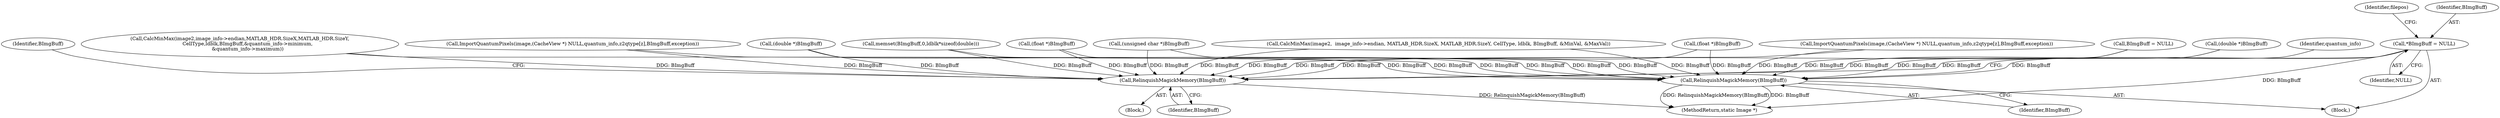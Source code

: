 digraph "0_ImageMagick_f7206618d27c2e69d977abf40e3035a33e5f6be0@pointer" {
"1000174" [label="(Call,*BImgBuff = NULL)"];
"1002085" [label="(Call,RelinquishMagickMemory(BImgBuff))"];
"1002168" [label="(Call,RelinquishMagickMemory(BImgBuff))"];
"1001867" [label="(Call,(double *)BImgBuff)"];
"1002169" [label="(Identifier,BImgBuff)"];
"1000186" [label="(Identifier,filepos)"];
"1001828" [label="(Call,CalcMinMax(image2,  image_info->endian, MATLAB_HDR.SizeX, MATLAB_HDR.SizeY, CellType, ldblk, BImgBuff, &MinVal, &MaxVal))"];
"1000462" [label="(Block,)"];
"1001727" [label="(Call,ImportQuantumPixels(image,(CacheView *) NULL,quantum_info,z2qtype[z],BImgBuff,exception))"];
"1001549" [label="(Call,CalcMinMax(image2,image_info->endian,MATLAB_HDR.SizeX,MATLAB_HDR.SizeY,\n          CellType,ldblk,BImgBuff,&quantum_info->minimum,\n          &quantum_info->maximum))"];
"1000175" [label="(Identifier,BImgBuff)"];
"1002168" [label="(Call,RelinquishMagickMemory(BImgBuff))"];
"1000176" [label="(Identifier,NULL)"];
"1002086" [label="(Identifier,BImgBuff)"];
"1002172" [label="(Identifier,quantum_info)"];
"1002088" [label="(Identifier,BImgBuff)"];
"1001691" [label="(Call,ImportQuantumPixels(image,(CacheView *) NULL,quantum_info,z2qtype[z],BImgBuff,exception))"];
"1002325" [label="(MethodReturn,static Image *)"];
"1001906" [label="(Call,(float *)BImgBuff)"];
"1002085" [label="(Call,RelinquishMagickMemory(BImgBuff))"];
"1002087" [label="(Call,BImgBuff = NULL)"];
"1001878" [label="(Call,(double *)BImgBuff)"];
"1001641" [label="(Call,(unsigned char *)BImgBuff)"];
"1000174" [label="(Call,*BImgBuff = NULL)"];
"1000157" [label="(Block,)"];
"1001527" [label="(Call,memset(BImgBuff,0,ldblk*sizeof(double)))"];
"1001917" [label="(Call,(float *)BImgBuff)"];
"1000174" -> "1000157"  [label="AST: "];
"1000174" -> "1000176"  [label="CFG: "];
"1000175" -> "1000174"  [label="AST: "];
"1000176" -> "1000174"  [label="AST: "];
"1000186" -> "1000174"  [label="CFG: "];
"1000174" -> "1002325"  [label="DDG: BImgBuff"];
"1000174" -> "1002085"  [label="DDG: BImgBuff"];
"1000174" -> "1002168"  [label="DDG: BImgBuff"];
"1002085" -> "1000462"  [label="AST: "];
"1002085" -> "1002086"  [label="CFG: "];
"1002086" -> "1002085"  [label="AST: "];
"1002088" -> "1002085"  [label="CFG: "];
"1002085" -> "1002325"  [label="DDG: RelinquishMagickMemory(BImgBuff)"];
"1001641" -> "1002085"  [label="DDG: BImgBuff"];
"1001828" -> "1002085"  [label="DDG: BImgBuff"];
"1002087" -> "1002085"  [label="DDG: BImgBuff"];
"1001549" -> "1002085"  [label="DDG: BImgBuff"];
"1001917" -> "1002085"  [label="DDG: BImgBuff"];
"1001878" -> "1002085"  [label="DDG: BImgBuff"];
"1001867" -> "1002085"  [label="DDG: BImgBuff"];
"1001691" -> "1002085"  [label="DDG: BImgBuff"];
"1001527" -> "1002085"  [label="DDG: BImgBuff"];
"1001906" -> "1002085"  [label="DDG: BImgBuff"];
"1001727" -> "1002085"  [label="DDG: BImgBuff"];
"1002168" -> "1000157"  [label="AST: "];
"1002168" -> "1002169"  [label="CFG: "];
"1002169" -> "1002168"  [label="AST: "];
"1002172" -> "1002168"  [label="CFG: "];
"1002168" -> "1002325"  [label="DDG: RelinquishMagickMemory(BImgBuff)"];
"1002168" -> "1002325"  [label="DDG: BImgBuff"];
"1001641" -> "1002168"  [label="DDG: BImgBuff"];
"1001828" -> "1002168"  [label="DDG: BImgBuff"];
"1002087" -> "1002168"  [label="DDG: BImgBuff"];
"1001549" -> "1002168"  [label="DDG: BImgBuff"];
"1001917" -> "1002168"  [label="DDG: BImgBuff"];
"1001878" -> "1002168"  [label="DDG: BImgBuff"];
"1001867" -> "1002168"  [label="DDG: BImgBuff"];
"1001691" -> "1002168"  [label="DDG: BImgBuff"];
"1001527" -> "1002168"  [label="DDG: BImgBuff"];
"1001906" -> "1002168"  [label="DDG: BImgBuff"];
"1001727" -> "1002168"  [label="DDG: BImgBuff"];
}
